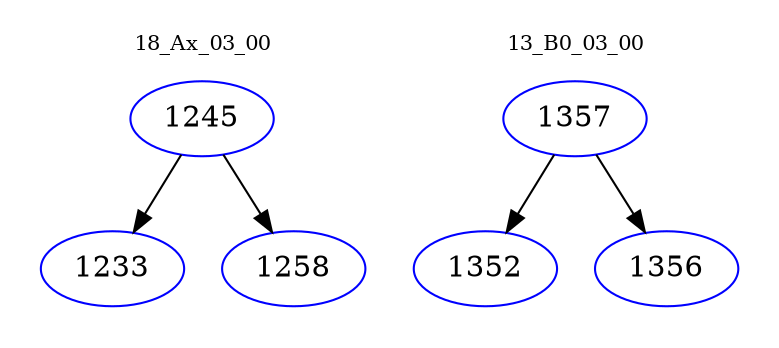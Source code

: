 digraph{
subgraph cluster_0 {
color = white
label = "18_Ax_03_00";
fontsize=10;
T0_1245 [label="1245", color="blue"]
T0_1245 -> T0_1233 [color="black"]
T0_1233 [label="1233", color="blue"]
T0_1245 -> T0_1258 [color="black"]
T0_1258 [label="1258", color="blue"]
}
subgraph cluster_1 {
color = white
label = "13_B0_03_00";
fontsize=10;
T1_1357 [label="1357", color="blue"]
T1_1357 -> T1_1352 [color="black"]
T1_1352 [label="1352", color="blue"]
T1_1357 -> T1_1356 [color="black"]
T1_1356 [label="1356", color="blue"]
}
}
